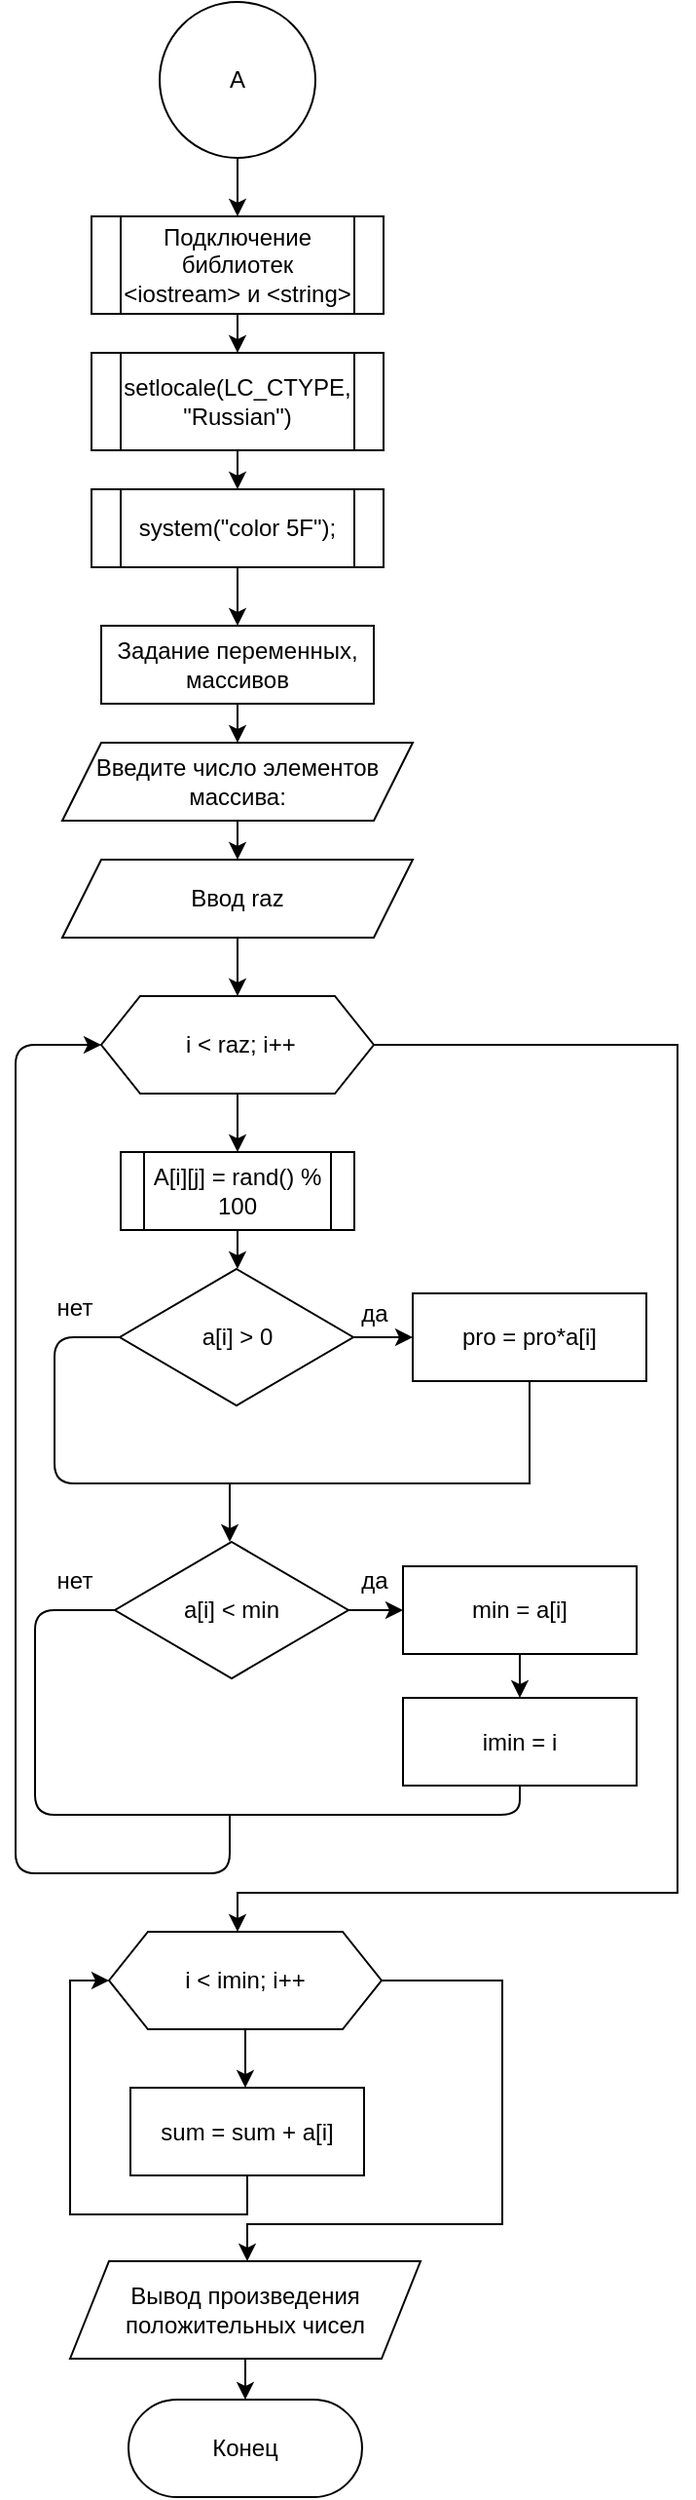 <mxfile version="13.9.9" type="device" pages="3"><diagram id="C5RBs43oDa-KdzZeNtuy" name="Page-1"><mxGraphModel dx="1487" dy="696" grid="1" gridSize="10" guides="1" tooltips="1" connect="1" arrows="1" fold="1" page="1" pageScale="1" pageWidth="827" pageHeight="1169" math="0" shadow="0"><root><mxCell id="WIyWlLk6GJQsqaUBKTNV-0"/><mxCell id="WIyWlLk6GJQsqaUBKTNV-1" parent="WIyWlLk6GJQsqaUBKTNV-0"/><mxCell id="5LZg13l-aLsqq_pB23vr-0" style="edgeStyle=orthogonalEdgeStyle;rounded=0;orthogonalLoop=1;jettySize=auto;html=1;exitX=0.5;exitY=1;exitDx=0;exitDy=0;entryX=0.5;entryY=0;entryDx=0;entryDy=0;" parent="WIyWlLk6GJQsqaUBKTNV-1" edge="1"><mxGeometry relative="1" as="geometry"><mxPoint x="344" y="120" as="targetPoint"/><mxPoint x="344" y="90" as="sourcePoint"/></mxGeometry></mxCell><mxCell id="5LZg13l-aLsqq_pB23vr-2" style="edgeStyle=orthogonalEdgeStyle;rounded=0;orthogonalLoop=1;jettySize=auto;html=1;exitX=0.5;exitY=1;exitDx=0;exitDy=0;entryX=0.5;entryY=0;entryDx=0;entryDy=0;" parent="WIyWlLk6GJQsqaUBKTNV-1" edge="1"><mxGeometry relative="1" as="geometry"><mxPoint x="344" y="370" as="sourcePoint"/><mxPoint x="344" y="390" as="targetPoint"/></mxGeometry></mxCell><mxCell id="5LZg13l-aLsqq_pB23vr-3" style="edgeStyle=orthogonalEdgeStyle;rounded=0;orthogonalLoop=1;jettySize=auto;html=1;exitX=0.5;exitY=1;exitDx=0;exitDy=0;entryX=0.5;entryY=0;entryDx=0;entryDy=0;" parent="WIyWlLk6GJQsqaUBKTNV-1" edge="1"><mxGeometry relative="1" as="geometry"><mxPoint x="344" y="520" as="targetPoint"/><mxPoint x="344" y="490" as="sourcePoint"/></mxGeometry></mxCell><mxCell id="5LZg13l-aLsqq_pB23vr-4" value="Конец" style="rounded=1;whiteSpace=wrap;html=1;arcSize=50;" parent="WIyWlLk6GJQsqaUBKTNV-1" vertex="1"><mxGeometry x="287.99" y="1240" width="120" height="50" as="geometry"/></mxCell><mxCell id="5LZg13l-aLsqq_pB23vr-5" style="edgeStyle=orthogonalEdgeStyle;rounded=0;orthogonalLoop=1;jettySize=auto;html=1;exitX=0.5;exitY=1;exitDx=0;exitDy=0;entryX=0.5;entryY=0;entryDx=0;entryDy=0;" parent="WIyWlLk6GJQsqaUBKTNV-1" edge="1"><mxGeometry relative="1" as="geometry"><mxPoint x="344" y="570" as="sourcePoint"/><mxPoint x="344" y="600" as="targetPoint"/></mxGeometry></mxCell><mxCell id="5LZg13l-aLsqq_pB23vr-6" style="edgeStyle=orthogonalEdgeStyle;rounded=0;orthogonalLoop=1;jettySize=auto;html=1;exitX=0.5;exitY=1;exitDx=0;exitDy=0;" parent="WIyWlLk6GJQsqaUBKTNV-1" source="5LZg13l-aLsqq_pB23vr-7" edge="1"><mxGeometry relative="1" as="geometry"><mxPoint x="344" y="450" as="targetPoint"/></mxGeometry></mxCell><mxCell id="5LZg13l-aLsqq_pB23vr-7" value="Введите число элементов массива:" style="shape=parallelogram;perimeter=parallelogramPerimeter;whiteSpace=wrap;html=1;fixedSize=1;" parent="WIyWlLk6GJQsqaUBKTNV-1" vertex="1"><mxGeometry x="254" y="390" width="180" height="40" as="geometry"/></mxCell><mxCell id="5LZg13l-aLsqq_pB23vr-8" style="edgeStyle=orthogonalEdgeStyle;rounded=0;orthogonalLoop=1;jettySize=auto;html=1;exitX=1;exitY=0.5;exitDx=0;exitDy=0;" parent="WIyWlLk6GJQsqaUBKTNV-1" source="5LZg13l-aLsqq_pB23vr-9" edge="1"><mxGeometry relative="1" as="geometry"><Array as="points"><mxPoint x="570" y="545"/><mxPoint x="570" y="980"/><mxPoint x="344" y="980"/></Array><mxPoint x="344" y="1000" as="targetPoint"/></mxGeometry></mxCell><mxCell id="5LZg13l-aLsqq_pB23vr-9" value="&amp;nbsp;i &amp;lt; raz; i++" style="shape=hexagon;perimeter=hexagonPerimeter2;whiteSpace=wrap;html=1;fixedSize=1;" parent="WIyWlLk6GJQsqaUBKTNV-1" vertex="1"><mxGeometry x="274" y="520" width="140" height="50" as="geometry"/></mxCell><mxCell id="5LZg13l-aLsqq_pB23vr-10" value="Задание переменных, массивов" style="rounded=0;whiteSpace=wrap;html=1;" parent="WIyWlLk6GJQsqaUBKTNV-1" vertex="1"><mxGeometry x="274" y="330" width="140" height="40" as="geometry"/></mxCell><mxCell id="5LZg13l-aLsqq_pB23vr-11" style="edgeStyle=orthogonalEdgeStyle;rounded=0;orthogonalLoop=1;jettySize=auto;html=1;exitX=0.5;exitY=1;exitDx=0;exitDy=0;entryX=0.5;entryY=0;entryDx=0;entryDy=0;" parent="WIyWlLk6GJQsqaUBKTNV-1" source="5LZg13l-aLsqq_pB23vr-12" target="5LZg13l-aLsqq_pB23vr-14" edge="1"><mxGeometry relative="1" as="geometry"/></mxCell><mxCell id="5LZg13l-aLsqq_pB23vr-12" value="Подключение библиотек &amp;lt;iostream&amp;gt; и &amp;lt;string&amp;gt;" style="shape=process;whiteSpace=wrap;html=1;backgroundOutline=1;" parent="WIyWlLk6GJQsqaUBKTNV-1" vertex="1"><mxGeometry x="269" y="120" width="150" height="50" as="geometry"/></mxCell><mxCell id="5LZg13l-aLsqq_pB23vr-13" style="edgeStyle=orthogonalEdgeStyle;rounded=0;orthogonalLoop=1;jettySize=auto;html=1;exitX=0.5;exitY=1;exitDx=0;exitDy=0;entryX=0.5;entryY=0;entryDx=0;entryDy=0;" parent="WIyWlLk6GJQsqaUBKTNV-1" source="5LZg13l-aLsqq_pB23vr-14" target="5LZg13l-aLsqq_pB23vr-16" edge="1"><mxGeometry relative="1" as="geometry"/></mxCell><mxCell id="5LZg13l-aLsqq_pB23vr-14" value="setlocale(LC_CTYPE, &quot;Russian&quot;)" style="shape=process;whiteSpace=wrap;html=1;backgroundOutline=1;" parent="WIyWlLk6GJQsqaUBKTNV-1" vertex="1"><mxGeometry x="269" y="190" width="150" height="50" as="geometry"/></mxCell><mxCell id="5LZg13l-aLsqq_pB23vr-15" style="edgeStyle=orthogonalEdgeStyle;rounded=0;orthogonalLoop=1;jettySize=auto;html=1;exitX=0.5;exitY=1;exitDx=0;exitDy=0;entryX=0.5;entryY=0;entryDx=0;entryDy=0;" parent="WIyWlLk6GJQsqaUBKTNV-1" source="5LZg13l-aLsqq_pB23vr-16" target="5LZg13l-aLsqq_pB23vr-10" edge="1"><mxGeometry relative="1" as="geometry"/></mxCell><mxCell id="5LZg13l-aLsqq_pB23vr-16" value="system(&quot;color 5F&quot;);" style="shape=process;whiteSpace=wrap;html=1;backgroundOutline=1;" parent="WIyWlLk6GJQsqaUBKTNV-1" vertex="1"><mxGeometry x="269" y="260" width="150" height="40" as="geometry"/></mxCell><mxCell id="5LZg13l-aLsqq_pB23vr-17" style="edgeStyle=orthogonalEdgeStyle;rounded=0;orthogonalLoop=1;jettySize=auto;html=1;exitX=0.5;exitY=1;exitDx=0;exitDy=0;entryX=0.5;entryY=0;entryDx=0;entryDy=0;" parent="WIyWlLk6GJQsqaUBKTNV-1" source="5LZg13l-aLsqq_pB23vr-18" target="5LZg13l-aLsqq_pB23vr-4" edge="1"><mxGeometry relative="1" as="geometry"/></mxCell><mxCell id="5LZg13l-aLsqq_pB23vr-18" value="Вывод произведения&lt;br&gt;положительных чисел" style="shape=parallelogram;perimeter=parallelogramPerimeter;whiteSpace=wrap;html=1;fixedSize=1;" parent="WIyWlLk6GJQsqaUBKTNV-1" vertex="1"><mxGeometry x="257.99" y="1169" width="180" height="50" as="geometry"/></mxCell><mxCell id="5LZg13l-aLsqq_pB23vr-20" value="Ввод raz" style="shape=parallelogram;perimeter=parallelogramPerimeter;whiteSpace=wrap;html=1;fixedSize=1;" parent="WIyWlLk6GJQsqaUBKTNV-1" vertex="1"><mxGeometry x="254" y="450" width="180" height="40" as="geometry"/></mxCell><mxCell id="5LZg13l-aLsqq_pB23vr-28" style="edgeStyle=orthogonalEdgeStyle;rounded=0;orthogonalLoop=1;jettySize=auto;html=1;exitX=0.5;exitY=1;exitDx=0;exitDy=0;entryX=0.5;entryY=0;entryDx=0;entryDy=0;" parent="WIyWlLk6GJQsqaUBKTNV-1" source="5LZg13l-aLsqq_pB23vr-29" edge="1"><mxGeometry relative="1" as="geometry"><mxPoint x="343.995" y="660" as="targetPoint"/></mxGeometry></mxCell><mxCell id="5LZg13l-aLsqq_pB23vr-29" value="A[i][j] = rand() % 100" style="shape=process;whiteSpace=wrap;html=1;backgroundOutline=1;" parent="WIyWlLk6GJQsqaUBKTNV-1" vertex="1"><mxGeometry x="284" y="600" width="120" height="40" as="geometry"/></mxCell><mxCell id="5LZg13l-aLsqq_pB23vr-37" style="edgeStyle=orthogonalEdgeStyle;rounded=0;orthogonalLoop=1;jettySize=auto;html=1;exitX=0.5;exitY=1;exitDx=0;exitDy=0;entryX=0.5;entryY=0;entryDx=0;entryDy=0;" parent="WIyWlLk6GJQsqaUBKTNV-1" edge="1"><mxGeometry relative="1" as="geometry"><mxPoint x="347.99" y="1050.0" as="sourcePoint"/><mxPoint x="347.99" y="1080.0" as="targetPoint"/></mxGeometry></mxCell><mxCell id="5LZg13l-aLsqq_pB23vr-38" style="edgeStyle=orthogonalEdgeStyle;rounded=0;orthogonalLoop=1;jettySize=auto;html=1;exitX=1;exitY=0.5;exitDx=0;exitDy=0;" parent="WIyWlLk6GJQsqaUBKTNV-1" source="5LZg13l-aLsqq_pB23vr-39" target="5LZg13l-aLsqq_pB23vr-18" edge="1"><mxGeometry relative="1" as="geometry"><Array as="points"><mxPoint x="480" y="1025"/><mxPoint x="480" y="1150"/><mxPoint x="349" y="1150"/></Array></mxGeometry></mxCell><mxCell id="5LZg13l-aLsqq_pB23vr-39" value="i &amp;lt; imin; i++" style="shape=hexagon;perimeter=hexagonPerimeter2;whiteSpace=wrap;html=1;fixedSize=1;" parent="WIyWlLk6GJQsqaUBKTNV-1" vertex="1"><mxGeometry x="277.99" y="1000" width="140" height="50" as="geometry"/></mxCell><mxCell id="5LZg13l-aLsqq_pB23vr-53" style="edgeStyle=orthogonalEdgeStyle;rounded=0;orthogonalLoop=1;jettySize=auto;html=1;exitX=1;exitY=0.5;exitDx=0;exitDy=0;entryX=0;entryY=0.5;entryDx=0;entryDy=0;" parent="WIyWlLk6GJQsqaUBKTNV-1" source="5LZg13l-aLsqq_pB23vr-51" target="5LZg13l-aLsqq_pB23vr-52" edge="1"><mxGeometry relative="1" as="geometry"/></mxCell><mxCell id="5LZg13l-aLsqq_pB23vr-51" value="a[i] &amp;gt; 0" style="rhombus;whiteSpace=wrap;html=1;" parent="WIyWlLk6GJQsqaUBKTNV-1" vertex="1"><mxGeometry x="283.5" y="660" width="120" height="70" as="geometry"/></mxCell><mxCell id="5LZg13l-aLsqq_pB23vr-57" style="edgeStyle=orthogonalEdgeStyle;rounded=0;orthogonalLoop=1;jettySize=auto;html=1;exitX=0.5;exitY=1;exitDx=0;exitDy=0;" parent="WIyWlLk6GJQsqaUBKTNV-1" source="5LZg13l-aLsqq_pB23vr-52" edge="1"><mxGeometry relative="1" as="geometry"><mxPoint x="340" y="800" as="targetPoint"/><Array as="points"><mxPoint x="494" y="770"/><mxPoint x="340" y="770"/></Array></mxGeometry></mxCell><mxCell id="5LZg13l-aLsqq_pB23vr-52" value="pro = pro*a[i]" style="rounded=0;whiteSpace=wrap;html=1;" parent="WIyWlLk6GJQsqaUBKTNV-1" vertex="1"><mxGeometry x="434" y="672.5" width="120" height="45" as="geometry"/></mxCell><mxCell id="5LZg13l-aLsqq_pB23vr-54" value="да" style="text;html=1;align=center;verticalAlign=middle;resizable=0;points=[];autosize=1;" parent="WIyWlLk6GJQsqaUBKTNV-1" vertex="1"><mxGeometry x="399" y="672.5" width="30" height="20" as="geometry"/></mxCell><mxCell id="5LZg13l-aLsqq_pB23vr-58" value="" style="endArrow=none;html=1;exitX=0;exitY=0.5;exitDx=0;exitDy=0;" parent="WIyWlLk6GJQsqaUBKTNV-1" source="5LZg13l-aLsqq_pB23vr-51" edge="1"><mxGeometry width="50" height="50" relative="1" as="geometry"><mxPoint x="350" y="750" as="sourcePoint"/><mxPoint x="344" y="770" as="targetPoint"/><Array as="points"><mxPoint x="250" y="695"/><mxPoint x="250" y="770"/></Array></mxGeometry></mxCell><mxCell id="5LZg13l-aLsqq_pB23vr-59" value="нет" style="text;html=1;align=center;verticalAlign=middle;resizable=0;points=[];autosize=1;" parent="WIyWlLk6GJQsqaUBKTNV-1" vertex="1"><mxGeometry x="245" y="670" width="30" height="20" as="geometry"/></mxCell><mxCell id="5LZg13l-aLsqq_pB23vr-63" style="edgeStyle=orthogonalEdgeStyle;rounded=0;orthogonalLoop=1;jettySize=auto;html=1;exitX=1;exitY=0.5;exitDx=0;exitDy=0;entryX=0;entryY=0.5;entryDx=0;entryDy=0;" parent="WIyWlLk6GJQsqaUBKTNV-1" source="5LZg13l-aLsqq_pB23vr-60" target="5LZg13l-aLsqq_pB23vr-61" edge="1"><mxGeometry relative="1" as="geometry"/></mxCell><mxCell id="5LZg13l-aLsqq_pB23vr-60" value="a[i] &amp;lt; min" style="rhombus;whiteSpace=wrap;html=1;" parent="WIyWlLk6GJQsqaUBKTNV-1" vertex="1"><mxGeometry x="280.99" y="800" width="120" height="70" as="geometry"/></mxCell><mxCell id="5LZg13l-aLsqq_pB23vr-64" style="edgeStyle=orthogonalEdgeStyle;rounded=0;orthogonalLoop=1;jettySize=auto;html=1;exitX=0.5;exitY=1;exitDx=0;exitDy=0;" parent="WIyWlLk6GJQsqaUBKTNV-1" source="5LZg13l-aLsqq_pB23vr-61" target="5LZg13l-aLsqq_pB23vr-62" edge="1"><mxGeometry relative="1" as="geometry"/></mxCell><mxCell id="5LZg13l-aLsqq_pB23vr-61" value="min = a[i]" style="rounded=0;whiteSpace=wrap;html=1;" parent="WIyWlLk6GJQsqaUBKTNV-1" vertex="1"><mxGeometry x="429" y="812.5" width="120" height="45" as="geometry"/></mxCell><mxCell id="5LZg13l-aLsqq_pB23vr-62" value="imin = i" style="rounded=0;whiteSpace=wrap;html=1;" parent="WIyWlLk6GJQsqaUBKTNV-1" vertex="1"><mxGeometry x="429" y="880" width="120" height="45" as="geometry"/></mxCell><mxCell id="5LZg13l-aLsqq_pB23vr-67" value="" style="endArrow=none;html=1;exitX=0;exitY=0.5;exitDx=0;exitDy=0;" parent="WIyWlLk6GJQsqaUBKTNV-1" source="5LZg13l-aLsqq_pB23vr-60" edge="1"><mxGeometry width="50" height="50" relative="1" as="geometry"><mxPoint x="350" y="850" as="sourcePoint"/><mxPoint x="341" y="940" as="targetPoint"/><Array as="points"><mxPoint x="240" y="835"/><mxPoint x="240" y="940"/></Array></mxGeometry></mxCell><mxCell id="5LZg13l-aLsqq_pB23vr-68" value="нет" style="text;html=1;align=center;verticalAlign=middle;resizable=0;points=[];autosize=1;" parent="WIyWlLk6GJQsqaUBKTNV-1" vertex="1"><mxGeometry x="245" y="810" width="30" height="20" as="geometry"/></mxCell><mxCell id="5LZg13l-aLsqq_pB23vr-69" value="да" style="text;html=1;align=center;verticalAlign=middle;resizable=0;points=[];autosize=1;" parent="WIyWlLk6GJQsqaUBKTNV-1" vertex="1"><mxGeometry x="399" y="810" width="30" height="20" as="geometry"/></mxCell><mxCell id="5LZg13l-aLsqq_pB23vr-70" value="" style="endArrow=none;html=1;exitX=0.5;exitY=1;exitDx=0;exitDy=0;" parent="WIyWlLk6GJQsqaUBKTNV-1" source="5LZg13l-aLsqq_pB23vr-62" edge="1"><mxGeometry width="50" height="50" relative="1" as="geometry"><mxPoint x="350" y="850" as="sourcePoint"/><mxPoint x="340" y="940" as="targetPoint"/><Array as="points"><mxPoint x="489" y="940"/></Array></mxGeometry></mxCell><mxCell id="5LZg13l-aLsqq_pB23vr-71" value="" style="endArrow=classic;html=1;entryX=0;entryY=0.5;entryDx=0;entryDy=0;" parent="WIyWlLk6GJQsqaUBKTNV-1" target="5LZg13l-aLsqq_pB23vr-9" edge="1"><mxGeometry width="50" height="50" relative="1" as="geometry"><mxPoint x="340" y="940" as="sourcePoint"/><mxPoint x="400" y="800" as="targetPoint"/><Array as="points"><mxPoint x="340" y="970"/><mxPoint x="230" y="970"/><mxPoint x="230" y="545"/></Array></mxGeometry></mxCell><mxCell id="5LZg13l-aLsqq_pB23vr-73" style="edgeStyle=orthogonalEdgeStyle;rounded=0;orthogonalLoop=1;jettySize=auto;html=1;exitX=0.5;exitY=1;exitDx=0;exitDy=0;entryX=0;entryY=0.5;entryDx=0;entryDy=0;" parent="WIyWlLk6GJQsqaUBKTNV-1" source="5LZg13l-aLsqq_pB23vr-72" target="5LZg13l-aLsqq_pB23vr-39" edge="1"><mxGeometry relative="1" as="geometry"/></mxCell><mxCell id="5LZg13l-aLsqq_pB23vr-72" value="sum = sum + a[i]" style="rounded=0;whiteSpace=wrap;html=1;" parent="WIyWlLk6GJQsqaUBKTNV-1" vertex="1"><mxGeometry x="288.99" y="1080" width="120" height="45" as="geometry"/></mxCell><mxCell id="wnvxCP8DySop09C7kW8T-0" value="A" style="ellipse;whiteSpace=wrap;html=1;aspect=fixed;" vertex="1" parent="WIyWlLk6GJQsqaUBKTNV-1"><mxGeometry x="304" y="10" width="80" height="80" as="geometry"/></mxCell></root></mxGraphModel></diagram><diagram id="IureJzpT7v-ulrhexrKH" name="Страница 2"><mxGraphModel dx="1806" dy="846" grid="1" gridSize="10" guides="1" tooltips="1" connect="1" arrows="1" fold="1" page="1" pageScale="1" pageWidth="827" pageHeight="1169" math="0" shadow="0"><root><mxCell id="J0RGaKO_P7Fbkyg0Vb6--0"/><mxCell id="J0RGaKO_P7Fbkyg0Vb6--1" parent="J0RGaKO_P7Fbkyg0Vb6--0"/><mxCell id="J0RGaKO_P7Fbkyg0Vb6--2" style="edgeStyle=orthogonalEdgeStyle;rounded=0;orthogonalLoop=1;jettySize=auto;html=1;exitX=0.5;exitY=1;exitDx=0;exitDy=0;entryX=0.5;entryY=0;entryDx=0;entryDy=0;" parent="J0RGaKO_P7Fbkyg0Vb6--1" source="J0RGaKO_P7Fbkyg0Vb6--3" edge="1"><mxGeometry relative="1" as="geometry"><mxPoint x="344" y="120" as="targetPoint"/></mxGeometry></mxCell><mxCell id="J0RGaKO_P7Fbkyg0Vb6--3" value="Начало" style="rounded=1;whiteSpace=wrap;html=1;fontSize=12;glass=0;strokeWidth=1;shadow=0;arcSize=50;" parent="J0RGaKO_P7Fbkyg0Vb6--1" vertex="1"><mxGeometry x="284" y="50" width="120" height="40" as="geometry"/></mxCell><mxCell id="J0RGaKO_P7Fbkyg0Vb6--4" style="edgeStyle=orthogonalEdgeStyle;rounded=0;orthogonalLoop=1;jettySize=auto;html=1;exitX=0.5;exitY=1;exitDx=0;exitDy=0;entryX=0.5;entryY=0;entryDx=0;entryDy=0;" parent="J0RGaKO_P7Fbkyg0Vb6--1" edge="1"><mxGeometry relative="1" as="geometry"><mxPoint x="344" y="370" as="sourcePoint"/><mxPoint x="344" y="390" as="targetPoint"/></mxGeometry></mxCell><mxCell id="J0RGaKO_P7Fbkyg0Vb6--5" style="edgeStyle=orthogonalEdgeStyle;rounded=0;orthogonalLoop=1;jettySize=auto;html=1;exitX=0.5;exitY=1;exitDx=0;exitDy=0;entryX=0.5;entryY=0;entryDx=0;entryDy=0;" parent="J0RGaKO_P7Fbkyg0Vb6--1" edge="1"><mxGeometry relative="1" as="geometry"><mxPoint x="344" y="680" as="targetPoint"/><mxPoint x="344" y="650" as="sourcePoint"/></mxGeometry></mxCell><mxCell id="J0RGaKO_P7Fbkyg0Vb6--6" value="Конец" style="rounded=1;whiteSpace=wrap;html=1;arcSize=50;" parent="J0RGaKO_P7Fbkyg0Vb6--1" vertex="1"><mxGeometry x="299" y="1681" width="120" height="50" as="geometry"/></mxCell><mxCell id="J0RGaKO_P7Fbkyg0Vb6--7" style="edgeStyle=orthogonalEdgeStyle;rounded=0;orthogonalLoop=1;jettySize=auto;html=1;exitX=0.5;exitY=1;exitDx=0;exitDy=0;entryX=0.5;entryY=0;entryDx=0;entryDy=0;" parent="J0RGaKO_P7Fbkyg0Vb6--1" edge="1"><mxGeometry relative="1" as="geometry"><mxPoint x="350" y="1010" as="sourcePoint"/><mxPoint x="350" y="1040" as="targetPoint"/></mxGeometry></mxCell><mxCell id="J0RGaKO_P7Fbkyg0Vb6--8" style="edgeStyle=orthogonalEdgeStyle;rounded=0;orthogonalLoop=1;jettySize=auto;html=1;exitX=0.5;exitY=1;exitDx=0;exitDy=0;" parent="J0RGaKO_P7Fbkyg0Vb6--1" source="J0RGaKO_P7Fbkyg0Vb6--9" edge="1"><mxGeometry relative="1" as="geometry"><mxPoint x="344" y="450" as="targetPoint"/></mxGeometry></mxCell><mxCell id="J0RGaKO_P7Fbkyg0Vb6--9" value="Введите число элементов массива:" style="shape=parallelogram;perimeter=parallelogramPerimeter;whiteSpace=wrap;html=1;fixedSize=1;" parent="J0RGaKO_P7Fbkyg0Vb6--1" vertex="1"><mxGeometry x="254" y="390" width="180" height="40" as="geometry"/></mxCell><mxCell id="J0RGaKO_P7Fbkyg0Vb6--74" style="edgeStyle=orthogonalEdgeStyle;rounded=0;orthogonalLoop=1;jettySize=auto;html=1;exitX=1;exitY=0.5;exitDx=0;exitDy=0;entryX=0.5;entryY=0;entryDx=0;entryDy=0;" parent="J0RGaKO_P7Fbkyg0Vb6--1" source="J0RGaKO_P7Fbkyg0Vb6--11" edge="1"><mxGeometry relative="1" as="geometry"><mxPoint x="357" y="1200" as="targetPoint"/><Array as="points"><mxPoint x="440" y="985"/><mxPoint x="440" y="1180"/><mxPoint x="357" y="1180"/></Array></mxGeometry></mxCell><mxCell id="J0RGaKO_P7Fbkyg0Vb6--11" value="j &amp;lt; S; j++" style="shape=hexagon;perimeter=hexagonPerimeter2;whiteSpace=wrap;html=1;fixedSize=1;" parent="J0RGaKO_P7Fbkyg0Vb6--1" vertex="1"><mxGeometry x="280" y="960" width="140" height="50" as="geometry"/></mxCell><mxCell id="J0RGaKO_P7Fbkyg0Vb6--12" value="Задание переменных, массивов" style="rounded=0;whiteSpace=wrap;html=1;" parent="J0RGaKO_P7Fbkyg0Vb6--1" vertex="1"><mxGeometry x="274" y="330" width="140" height="40" as="geometry"/></mxCell><mxCell id="J0RGaKO_P7Fbkyg0Vb6--13" style="edgeStyle=orthogonalEdgeStyle;rounded=0;orthogonalLoop=1;jettySize=auto;html=1;exitX=0.5;exitY=1;exitDx=0;exitDy=0;entryX=0.5;entryY=0;entryDx=0;entryDy=0;" parent="J0RGaKO_P7Fbkyg0Vb6--1" source="J0RGaKO_P7Fbkyg0Vb6--14" target="J0RGaKO_P7Fbkyg0Vb6--16" edge="1"><mxGeometry relative="1" as="geometry"/></mxCell><mxCell id="J0RGaKO_P7Fbkyg0Vb6--14" value="Подключение библиотек &amp;lt;iostream&amp;gt; и &amp;lt;string&amp;gt;" style="shape=process;whiteSpace=wrap;html=1;backgroundOutline=1;" parent="J0RGaKO_P7Fbkyg0Vb6--1" vertex="1"><mxGeometry x="269" y="120" width="150" height="50" as="geometry"/></mxCell><mxCell id="J0RGaKO_P7Fbkyg0Vb6--15" style="edgeStyle=orthogonalEdgeStyle;rounded=0;orthogonalLoop=1;jettySize=auto;html=1;exitX=0.5;exitY=1;exitDx=0;exitDy=0;entryX=0.5;entryY=0;entryDx=0;entryDy=0;" parent="J0RGaKO_P7Fbkyg0Vb6--1" source="J0RGaKO_P7Fbkyg0Vb6--16" target="J0RGaKO_P7Fbkyg0Vb6--18" edge="1"><mxGeometry relative="1" as="geometry"/></mxCell><mxCell id="J0RGaKO_P7Fbkyg0Vb6--16" value="setlocale(LC_CTYPE, &quot;Russian&quot;)" style="shape=process;whiteSpace=wrap;html=1;backgroundOutline=1;" parent="J0RGaKO_P7Fbkyg0Vb6--1" vertex="1"><mxGeometry x="269" y="190" width="150" height="50" as="geometry"/></mxCell><mxCell id="J0RGaKO_P7Fbkyg0Vb6--17" style="edgeStyle=orthogonalEdgeStyle;rounded=0;orthogonalLoop=1;jettySize=auto;html=1;exitX=0.5;exitY=1;exitDx=0;exitDy=0;entryX=0.5;entryY=0;entryDx=0;entryDy=0;" parent="J0RGaKO_P7Fbkyg0Vb6--1" source="J0RGaKO_P7Fbkyg0Vb6--18" target="J0RGaKO_P7Fbkyg0Vb6--12" edge="1"><mxGeometry relative="1" as="geometry"/></mxCell><mxCell id="J0RGaKO_P7Fbkyg0Vb6--18" value="system(&quot;color 5F&quot;);" style="shape=process;whiteSpace=wrap;html=1;backgroundOutline=1;" parent="J0RGaKO_P7Fbkyg0Vb6--1" vertex="1"><mxGeometry x="269" y="260" width="150" height="40" as="geometry"/></mxCell><mxCell id="J0RGaKO_P7Fbkyg0Vb6--19" style="edgeStyle=orthogonalEdgeStyle;rounded=0;orthogonalLoop=1;jettySize=auto;html=1;exitX=0.5;exitY=1;exitDx=0;exitDy=0;entryX=0.5;entryY=0;entryDx=0;entryDy=0;" parent="J0RGaKO_P7Fbkyg0Vb6--1" source="J0RGaKO_P7Fbkyg0Vb6--20" target="J0RGaKO_P7Fbkyg0Vb6--6" edge="1"><mxGeometry relative="1" as="geometry"/></mxCell><mxCell id="J0RGaKO_P7Fbkyg0Vb6--20" value="Вывод произведения&lt;br&gt;положительных чисел" style="shape=parallelogram;perimeter=parallelogramPerimeter;whiteSpace=wrap;html=1;fixedSize=1;" parent="J0RGaKO_P7Fbkyg0Vb6--1" vertex="1"><mxGeometry x="269" y="1610" width="180" height="50" as="geometry"/></mxCell><mxCell id="J0RGaKO_P7Fbkyg0Vb6--21" value="Ввод raz" style="shape=parallelogram;perimeter=parallelogramPerimeter;whiteSpace=wrap;html=1;fixedSize=1;" parent="J0RGaKO_P7Fbkyg0Vb6--1" vertex="1"><mxGeometry x="254" y="450" width="180" height="40" as="geometry"/></mxCell><mxCell id="J0RGaKO_P7Fbkyg0Vb6--22" style="edgeStyle=orthogonalEdgeStyle;rounded=0;orthogonalLoop=1;jettySize=auto;html=1;exitX=0.5;exitY=1;exitDx=0;exitDy=0;entryX=0.5;entryY=0;entryDx=0;entryDy=0;" parent="J0RGaKO_P7Fbkyg0Vb6--1" source="J0RGaKO_P7Fbkyg0Vb6--23" edge="1"><mxGeometry relative="1" as="geometry"><mxPoint x="349.995" y="1100" as="targetPoint"/></mxGeometry></mxCell><mxCell id="J0RGaKO_P7Fbkyg0Vb6--23" value="A[i][j] = rand() % 100" style="shape=process;whiteSpace=wrap;html=1;backgroundOutline=1;" parent="J0RGaKO_P7Fbkyg0Vb6--1" vertex="1"><mxGeometry x="290" y="1040" width="120" height="40" as="geometry"/></mxCell><mxCell id="J0RGaKO_P7Fbkyg0Vb6--73" style="edgeStyle=orthogonalEdgeStyle;rounded=0;orthogonalLoop=1;jettySize=auto;html=1;exitX=0.5;exitY=1;exitDx=0;exitDy=0;entryX=0;entryY=0.5;entryDx=0;entryDy=0;" parent="J0RGaKO_P7Fbkyg0Vb6--1" source="J0RGaKO_P7Fbkyg0Vb6--30" target="J0RGaKO_P7Fbkyg0Vb6--11" edge="1"><mxGeometry relative="1" as="geometry"/></mxCell><mxCell id="J0RGaKO_P7Fbkyg0Vb6--30" value="cout &amp;lt;&amp;lt; A[i][j] &amp;lt;&amp;lt; &quot; &quot;" style="rounded=0;whiteSpace=wrap;html=1;" parent="J0RGaKO_P7Fbkyg0Vb6--1" vertex="1"><mxGeometry x="291.24" y="1100" width="120" height="45" as="geometry"/></mxCell><mxCell id="J0RGaKO_P7Fbkyg0Vb6--46" style="edgeStyle=orthogonalEdgeStyle;rounded=0;orthogonalLoop=1;jettySize=auto;html=1;exitX=0.5;exitY=1;exitDx=0;exitDy=0;entryX=0.5;entryY=0;entryDx=0;entryDy=0;" parent="J0RGaKO_P7Fbkyg0Vb6--1" edge="1"><mxGeometry relative="1" as="geometry"><mxPoint x="347.99" y="490" as="sourcePoint"/><mxPoint x="347.99" y="510" as="targetPoint"/></mxGeometry></mxCell><mxCell id="J0RGaKO_P7Fbkyg0Vb6--48" style="edgeStyle=orthogonalEdgeStyle;rounded=0;orthogonalLoop=1;jettySize=auto;html=1;exitX=0.5;exitY=1;exitDx=0;exitDy=0;" parent="J0RGaKO_P7Fbkyg0Vb6--1" source="J0RGaKO_P7Fbkyg0Vb6--49" edge="1"><mxGeometry relative="1" as="geometry"><mxPoint x="347.99" y="570" as="targetPoint"/></mxGeometry></mxCell><mxCell id="J0RGaKO_P7Fbkyg0Vb6--49" value="Введите количество строк:" style="shape=parallelogram;perimeter=parallelogramPerimeter;whiteSpace=wrap;html=1;fixedSize=1;" parent="J0RGaKO_P7Fbkyg0Vb6--1" vertex="1"><mxGeometry x="257.99" y="510" width="180" height="40" as="geometry"/></mxCell><mxCell id="J0RGaKO_P7Fbkyg0Vb6--50" style="edgeStyle=orthogonalEdgeStyle;rounded=0;orthogonalLoop=1;jettySize=auto;html=1;exitX=0.5;exitY=1;exitDx=0;exitDy=0;entryX=0.5;entryY=0;entryDx=0;entryDy=0;" parent="J0RGaKO_P7Fbkyg0Vb6--1" source="J0RGaKO_P7Fbkyg0Vb6--51" target="J0RGaKO_P7Fbkyg0Vb6--53" edge="1"><mxGeometry relative="1" as="geometry"/></mxCell><mxCell id="J0RGaKO_P7Fbkyg0Vb6--51" value="Ввод N" style="shape=parallelogram;perimeter=parallelogramPerimeter;whiteSpace=wrap;html=1;fixedSize=1;" parent="J0RGaKO_P7Fbkyg0Vb6--1" vertex="1"><mxGeometry x="257.99" y="570" width="180" height="40" as="geometry"/></mxCell><mxCell id="J0RGaKO_P7Fbkyg0Vb6--52" style="edgeStyle=orthogonalEdgeStyle;rounded=0;orthogonalLoop=1;jettySize=auto;html=1;exitX=0;exitY=0.5;exitDx=0;exitDy=0;" parent="J0RGaKO_P7Fbkyg0Vb6--1" source="J0RGaKO_P7Fbkyg0Vb6--53" edge="1"><mxGeometry relative="1" as="geometry"><mxPoint x="348.99" y="500" as="targetPoint"/><Array as="points"><mxPoint x="233.99" y="665"/><mxPoint x="233.99" y="500"/></Array></mxGeometry></mxCell><mxCell id="J0RGaKO_P7Fbkyg0Vb6--69" style="edgeStyle=orthogonalEdgeStyle;rounded=0;orthogonalLoop=1;jettySize=auto;html=1;exitX=0.5;exitY=1;exitDx=0;exitDy=0;entryX=0.5;entryY=0;entryDx=0;entryDy=0;" parent="J0RGaKO_P7Fbkyg0Vb6--1" source="J0RGaKO_P7Fbkyg0Vb6--53" target="J0RGaKO_P7Fbkyg0Vb6--60" edge="1"><mxGeometry relative="1" as="geometry"/></mxCell><mxCell id="J0RGaKO_P7Fbkyg0Vb6--53" value="N &amp;lt; M" style="rhombus;whiteSpace=wrap;html=1;" parent="J0RGaKO_P7Fbkyg0Vb6--1" vertex="1"><mxGeometry x="286.74" y="640" width="124.5" height="50" as="geometry"/></mxCell><mxCell id="J0RGaKO_P7Fbkyg0Vb6--55" value="нет" style="text;html=1;align=center;verticalAlign=middle;resizable=0;points=[];autosize=1;" parent="J0RGaKO_P7Fbkyg0Vb6--1" vertex="1"><mxGeometry x="247.99" y="640" width="30" height="20" as="geometry"/></mxCell><mxCell id="J0RGaKO_P7Fbkyg0Vb6--57" style="edgeStyle=orthogonalEdgeStyle;rounded=0;orthogonalLoop=1;jettySize=auto;html=1;exitX=0.5;exitY=1;exitDx=0;exitDy=0;entryX=0.5;entryY=0;entryDx=0;entryDy=0;" parent="J0RGaKO_P7Fbkyg0Vb6--1" edge="1"><mxGeometry relative="1" as="geometry"><mxPoint x="345" y="920" as="targetPoint"/><mxPoint x="345" y="890" as="sourcePoint"/></mxGeometry></mxCell><mxCell id="J0RGaKO_P7Fbkyg0Vb6--59" style="edgeStyle=orthogonalEdgeStyle;rounded=0;orthogonalLoop=1;jettySize=auto;html=1;exitX=0.5;exitY=1;exitDx=0;exitDy=0;entryX=0.5;entryY=0;entryDx=0;entryDy=0;" parent="J0RGaKO_P7Fbkyg0Vb6--1" source="J0RGaKO_P7Fbkyg0Vb6--60" target="J0RGaKO_P7Fbkyg0Vb6--62" edge="1"><mxGeometry relative="1" as="geometry"><mxPoint x="348.99" y="810" as="targetPoint"/></mxGeometry></mxCell><mxCell id="J0RGaKO_P7Fbkyg0Vb6--60" value="Введите количество &lt;br&gt;столбцов:" style="shape=parallelogram;perimeter=parallelogramPerimeter;whiteSpace=wrap;html=1;fixedSize=1;" parent="J0RGaKO_P7Fbkyg0Vb6--1" vertex="1"><mxGeometry x="258.99" y="750" width="180" height="40" as="geometry"/></mxCell><mxCell id="J0RGaKO_P7Fbkyg0Vb6--61" style="edgeStyle=orthogonalEdgeStyle;rounded=0;orthogonalLoop=1;jettySize=auto;html=1;exitX=0.5;exitY=1;exitDx=0;exitDy=0;entryX=0.5;entryY=0;entryDx=0;entryDy=0;" parent="J0RGaKO_P7Fbkyg0Vb6--1" source="J0RGaKO_P7Fbkyg0Vb6--62" target="J0RGaKO_P7Fbkyg0Vb6--65" edge="1"><mxGeometry relative="1" as="geometry"/></mxCell><mxCell id="J0RGaKO_P7Fbkyg0Vb6--62" value="Ввод S" style="shape=parallelogram;perimeter=parallelogramPerimeter;whiteSpace=wrap;html=1;fixedSize=1;" parent="J0RGaKO_P7Fbkyg0Vb6--1" vertex="1"><mxGeometry x="258.99" y="820" width="180" height="40" as="geometry"/></mxCell><mxCell id="J0RGaKO_P7Fbkyg0Vb6--63" style="edgeStyle=orthogonalEdgeStyle;rounded=0;orthogonalLoop=1;jettySize=auto;html=1;exitX=0;exitY=0.5;exitDx=0;exitDy=0;" parent="J0RGaKO_P7Fbkyg0Vb6--1" source="J0RGaKO_P7Fbkyg0Vb6--65" edge="1"><mxGeometry relative="1" as="geometry"><mxPoint x="349.99" y="740" as="targetPoint"/><Array as="points"><mxPoint x="234.99" y="905"/><mxPoint x="234.99" y="740"/></Array></mxGeometry></mxCell><mxCell id="J0RGaKO_P7Fbkyg0Vb6--71" style="edgeStyle=orthogonalEdgeStyle;rounded=0;orthogonalLoop=1;jettySize=auto;html=1;exitX=0.5;exitY=1;exitDx=0;exitDy=0;entryX=0.5;entryY=0;entryDx=0;entryDy=0;" parent="J0RGaKO_P7Fbkyg0Vb6--1" source="J0RGaKO_P7Fbkyg0Vb6--65" target="J0RGaKO_P7Fbkyg0Vb6--11" edge="1"><mxGeometry relative="1" as="geometry"/></mxCell><mxCell id="J0RGaKO_P7Fbkyg0Vb6--65" value="N &amp;lt; M" style="rhombus;whiteSpace=wrap;html=1;" parent="J0RGaKO_P7Fbkyg0Vb6--1" vertex="1"><mxGeometry x="287.74" y="880" width="124.5" height="50" as="geometry"/></mxCell><mxCell id="J0RGaKO_P7Fbkyg0Vb6--67" value="нет" style="text;html=1;align=center;verticalAlign=middle;resizable=0;points=[];autosize=1;" parent="J0RGaKO_P7Fbkyg0Vb6--1" vertex="1"><mxGeometry x="248.99" y="880" width="30" height="20" as="geometry"/></mxCell><mxCell id="J0RGaKO_P7Fbkyg0Vb6--68" value="да" style="text;html=1;align=center;verticalAlign=middle;resizable=0;points=[];autosize=1;" parent="J0RGaKO_P7Fbkyg0Vb6--1" vertex="1"><mxGeometry x="355" y="690" width="30" height="20" as="geometry"/></mxCell><mxCell id="J0RGaKO_P7Fbkyg0Vb6--72" value="да" style="text;html=1;align=center;verticalAlign=middle;resizable=0;points=[];autosize=1;" parent="J0RGaKO_P7Fbkyg0Vb6--1" vertex="1"><mxGeometry x="355" y="930" width="30" height="20" as="geometry"/></mxCell><mxCell id="TbZ7BwtsU0AA58_PXR2t-0" style="edgeStyle=orthogonalEdgeStyle;rounded=0;orthogonalLoop=1;jettySize=auto;html=1;exitX=0.5;exitY=1;exitDx=0;exitDy=0;entryX=0.5;entryY=0;entryDx=0;entryDy=0;" parent="J0RGaKO_P7Fbkyg0Vb6--1" edge="1"><mxGeometry relative="1" as="geometry"><mxPoint x="358" y="1250" as="sourcePoint"/><mxPoint x="358" y="1280" as="targetPoint"/></mxGeometry></mxCell><mxCell id="TbZ7BwtsU0AA58_PXR2t-14" style="edgeStyle=orthogonalEdgeStyle;rounded=0;orthogonalLoop=1;jettySize=auto;html=1;exitX=1;exitY=0.5;exitDx=0;exitDy=0;" parent="J0RGaKO_P7Fbkyg0Vb6--1" source="TbZ7BwtsU0AA58_PXR2t-2" target="J0RGaKO_P7Fbkyg0Vb6--20" edge="1"><mxGeometry relative="1" as="geometry"><Array as="points"><mxPoint x="470" y="1225"/><mxPoint x="470" y="1570"/><mxPoint x="359" y="1570"/></Array></mxGeometry></mxCell><mxCell id="TbZ7BwtsU0AA58_PXR2t-2" value="i &amp;lt; N; i++" style="shape=hexagon;perimeter=hexagonPerimeter2;whiteSpace=wrap;html=1;fixedSize=1;" parent="J0RGaKO_P7Fbkyg0Vb6--1" vertex="1"><mxGeometry x="288" y="1200" width="140" height="50" as="geometry"/></mxCell><mxCell id="TbZ7BwtsU0AA58_PXR2t-4" style="edgeStyle=orthogonalEdgeStyle;rounded=0;orthogonalLoop=1;jettySize=auto;html=1;exitX=1;exitY=0.5;exitDx=0;exitDy=0;" parent="J0RGaKO_P7Fbkyg0Vb6--1" source="TbZ7BwtsU0AA58_PXR2t-5" edge="1"><mxGeometry relative="1" as="geometry"><mxPoint x="284" y="1220.0" as="targetPoint"/><Array as="points"><mxPoint x="449" y="1305"/><mxPoint x="449" y="1540"/><mxPoint x="234" y="1540"/><mxPoint x="234" y="1220"/></Array></mxGeometry></mxCell><mxCell id="TbZ7BwtsU0AA58_PXR2t-5" value="j &amp;lt; S; j++" style="shape=hexagon;perimeter=hexagonPerimeter2;whiteSpace=wrap;html=1;fixedSize=1;" parent="J0RGaKO_P7Fbkyg0Vb6--1" vertex="1"><mxGeometry x="289" y="1280" width="140" height="50" as="geometry"/></mxCell><mxCell id="TbZ7BwtsU0AA58_PXR2t-6" style="edgeStyle=orthogonalEdgeStyle;rounded=0;orthogonalLoop=1;jettySize=auto;html=1;exitX=0.5;exitY=1;exitDx=0;exitDy=0;entryX=0.5;entryY=0;entryDx=0;entryDy=0;" parent="J0RGaKO_P7Fbkyg0Vb6--1" edge="1"><mxGeometry relative="1" as="geometry"><mxPoint x="357" y="1330" as="sourcePoint"/><mxPoint x="356.995" y="1350" as="targetPoint"/></mxGeometry></mxCell><mxCell id="TbZ7BwtsU0AA58_PXR2t-8" style="edgeStyle=orthogonalEdgeStyle;rounded=0;orthogonalLoop=1;jettySize=auto;html=1;exitX=0.5;exitY=1;exitDx=0;exitDy=0;entryX=0.5;entryY=0;entryDx=0;entryDy=0;" parent="J0RGaKO_P7Fbkyg0Vb6--1" target="TbZ7BwtsU0AA58_PXR2t-10" edge="1"><mxGeometry relative="1" as="geometry"><mxPoint x="356.995" y="1390" as="sourcePoint"/></mxGeometry></mxCell><mxCell id="TbZ7BwtsU0AA58_PXR2t-10" value="j = S" style="rounded=0;whiteSpace=wrap;html=1;" parent="J0RGaKO_P7Fbkyg0Vb6--1" vertex="1"><mxGeometry x="298" y="1410" width="120" height="40" as="geometry"/></mxCell><mxCell id="TbZ7BwtsU0AA58_PXR2t-11" style="edgeStyle=orthogonalEdgeStyle;rounded=0;orthogonalLoop=1;jettySize=auto;html=1;exitX=0.5;exitY=1;exitDx=0;exitDy=0;entryX=0;entryY=0.5;entryDx=0;entryDy=0;" parent="J0RGaKO_P7Fbkyg0Vb6--1" source="TbZ7BwtsU0AA58_PXR2t-12" target="TbZ7BwtsU0AA58_PXR2t-5" edge="1"><mxGeometry relative="1" as="geometry"><Array as="points"><mxPoint x="358" y="1500"/><mxPoint x="358" y="1520"/><mxPoint x="269" y="1520"/><mxPoint x="269" y="1305"/></Array></mxGeometry></mxCell><mxCell id="TbZ7BwtsU0AA58_PXR2t-12" value="j = S" style="rounded=0;whiteSpace=wrap;html=1;" parent="J0RGaKO_P7Fbkyg0Vb6--1" vertex="1"><mxGeometry x="297" y="1460" width="120" height="40" as="geometry"/></mxCell><mxCell id="TbZ7BwtsU0AA58_PXR2t-13" value="ipol = i" style="rounded=0;whiteSpace=wrap;html=1;" parent="J0RGaKO_P7Fbkyg0Vb6--1" vertex="1"><mxGeometry x="299" y="1350" width="120" height="40" as="geometry"/></mxCell></root></mxGraphModel></diagram><diagram id="7GeuTmf7m2jw8YXbLBTN" name="Страница 3"><mxGraphModel dx="1806" dy="846" grid="1" gridSize="10" guides="1" tooltips="1" connect="1" arrows="1" fold="1" page="1" pageScale="1" pageWidth="827" pageHeight="1169" math="0" shadow="0"><root><mxCell id="h9gEdIV7k8DgnsCstqWp-0"/><mxCell id="h9gEdIV7k8DgnsCstqWp-1" parent="h9gEdIV7k8DgnsCstqWp-0"/><mxCell id="h9gEdIV7k8DgnsCstqWp-2" style="edgeStyle=orthogonalEdgeStyle;rounded=0;orthogonalLoop=1;jettySize=auto;html=1;exitX=0.5;exitY=1;exitDx=0;exitDy=0;entryX=0.5;entryY=0;entryDx=0;entryDy=0;" parent="h9gEdIV7k8DgnsCstqWp-1" source="h9gEdIV7k8DgnsCstqWp-3" edge="1"><mxGeometry relative="1" as="geometry"><mxPoint x="344" y="120" as="targetPoint"/></mxGeometry></mxCell><mxCell id="h9gEdIV7k8DgnsCstqWp-3" value="Начало" style="rounded=1;whiteSpace=wrap;html=1;fontSize=12;glass=0;strokeWidth=1;shadow=0;arcSize=50;" parent="h9gEdIV7k8DgnsCstqWp-1" vertex="1"><mxGeometry x="284" y="50" width="120" height="40" as="geometry"/></mxCell><mxCell id="h9gEdIV7k8DgnsCstqWp-4" style="edgeStyle=orthogonalEdgeStyle;rounded=0;orthogonalLoop=1;jettySize=auto;html=1;exitX=0.5;exitY=1;exitDx=0;exitDy=0;entryX=0.5;entryY=0;entryDx=0;entryDy=0;" parent="h9gEdIV7k8DgnsCstqWp-1" edge="1"><mxGeometry relative="1" as="geometry"><mxPoint x="344" y="370" as="sourcePoint"/><mxPoint x="344" y="390" as="targetPoint"/></mxGeometry></mxCell><mxCell id="h9gEdIV7k8DgnsCstqWp-5" style="edgeStyle=orthogonalEdgeStyle;rounded=0;orthogonalLoop=1;jettySize=auto;html=1;exitX=0.5;exitY=1;exitDx=0;exitDy=0;entryX=0.5;entryY=0;entryDx=0;entryDy=0;" parent="h9gEdIV7k8DgnsCstqWp-1" edge="1"><mxGeometry relative="1" as="geometry"><mxPoint x="345" y="680" as="targetPoint"/><mxPoint x="345" y="650" as="sourcePoint"/></mxGeometry></mxCell><mxCell id="h9gEdIV7k8DgnsCstqWp-6" style="edgeStyle=orthogonalEdgeStyle;rounded=0;orthogonalLoop=1;jettySize=auto;html=1;exitX=0.5;exitY=1;exitDx=0;exitDy=0;" parent="h9gEdIV7k8DgnsCstqWp-1" source="h9gEdIV7k8DgnsCstqWp-7" edge="1"><mxGeometry relative="1" as="geometry"><mxPoint x="344" y="450" as="targetPoint"/></mxGeometry></mxCell><mxCell id="h9gEdIV7k8DgnsCstqWp-7" value="Введите число элементов массива:" style="shape=parallelogram;perimeter=parallelogramPerimeter;whiteSpace=wrap;html=1;fixedSize=1;" parent="h9gEdIV7k8DgnsCstqWp-1" vertex="1"><mxGeometry x="254" y="390" width="180" height="40" as="geometry"/></mxCell><mxCell id="h9gEdIV7k8DgnsCstqWp-8" value="Задание переменных, массивов" style="rounded=0;whiteSpace=wrap;html=1;" parent="h9gEdIV7k8DgnsCstqWp-1" vertex="1"><mxGeometry x="274" y="330" width="140" height="40" as="geometry"/></mxCell><mxCell id="h9gEdIV7k8DgnsCstqWp-9" style="edgeStyle=orthogonalEdgeStyle;rounded=0;orthogonalLoop=1;jettySize=auto;html=1;exitX=0.5;exitY=1;exitDx=0;exitDy=0;entryX=0.5;entryY=0;entryDx=0;entryDy=0;" parent="h9gEdIV7k8DgnsCstqWp-1" source="h9gEdIV7k8DgnsCstqWp-10" target="h9gEdIV7k8DgnsCstqWp-12" edge="1"><mxGeometry relative="1" as="geometry"/></mxCell><mxCell id="h9gEdIV7k8DgnsCstqWp-10" value="Подключение библиотек &amp;lt;iostream&amp;gt; и &amp;lt;string&amp;gt;" style="shape=process;whiteSpace=wrap;html=1;backgroundOutline=1;" parent="h9gEdIV7k8DgnsCstqWp-1" vertex="1"><mxGeometry x="269" y="120" width="150" height="50" as="geometry"/></mxCell><mxCell id="h9gEdIV7k8DgnsCstqWp-11" style="edgeStyle=orthogonalEdgeStyle;rounded=0;orthogonalLoop=1;jettySize=auto;html=1;exitX=0.5;exitY=1;exitDx=0;exitDy=0;entryX=0.5;entryY=0;entryDx=0;entryDy=0;" parent="h9gEdIV7k8DgnsCstqWp-1" source="h9gEdIV7k8DgnsCstqWp-12" target="h9gEdIV7k8DgnsCstqWp-14" edge="1"><mxGeometry relative="1" as="geometry"/></mxCell><mxCell id="h9gEdIV7k8DgnsCstqWp-12" value="setlocale(LC_CTYPE, &quot;Russian&quot;)" style="shape=process;whiteSpace=wrap;html=1;backgroundOutline=1;" parent="h9gEdIV7k8DgnsCstqWp-1" vertex="1"><mxGeometry x="269" y="190" width="150" height="50" as="geometry"/></mxCell><mxCell id="h9gEdIV7k8DgnsCstqWp-13" style="edgeStyle=orthogonalEdgeStyle;rounded=0;orthogonalLoop=1;jettySize=auto;html=1;exitX=0.5;exitY=1;exitDx=0;exitDy=0;entryX=0.5;entryY=0;entryDx=0;entryDy=0;" parent="h9gEdIV7k8DgnsCstqWp-1" source="h9gEdIV7k8DgnsCstqWp-14" target="h9gEdIV7k8DgnsCstqWp-8" edge="1"><mxGeometry relative="1" as="geometry"/></mxCell><mxCell id="h9gEdIV7k8DgnsCstqWp-14" value="system(&quot;color 5F&quot;);" style="shape=process;whiteSpace=wrap;html=1;backgroundOutline=1;" parent="h9gEdIV7k8DgnsCstqWp-1" vertex="1"><mxGeometry x="269" y="260" width="150" height="40" as="geometry"/></mxCell><mxCell id="h9gEdIV7k8DgnsCstqWp-15" value="Ввод raz" style="shape=parallelogram;perimeter=parallelogramPerimeter;whiteSpace=wrap;html=1;fixedSize=1;" parent="h9gEdIV7k8DgnsCstqWp-1" vertex="1"><mxGeometry x="254" y="450" width="180" height="40" as="geometry"/></mxCell><mxCell id="h9gEdIV7k8DgnsCstqWp-16" style="edgeStyle=orthogonalEdgeStyle;rounded=0;orthogonalLoop=1;jettySize=auto;html=1;exitX=0.5;exitY=1;exitDx=0;exitDy=0;entryX=0.5;entryY=0;entryDx=0;entryDy=0;" parent="h9gEdIV7k8DgnsCstqWp-1" edge="1"><mxGeometry relative="1" as="geometry"><mxPoint x="347.99" y="490" as="sourcePoint"/><mxPoint x="347.99" y="510" as="targetPoint"/></mxGeometry></mxCell><mxCell id="h9gEdIV7k8DgnsCstqWp-17" style="edgeStyle=orthogonalEdgeStyle;rounded=0;orthogonalLoop=1;jettySize=auto;html=1;exitX=0.5;exitY=1;exitDx=0;exitDy=0;" parent="h9gEdIV7k8DgnsCstqWp-1" source="h9gEdIV7k8DgnsCstqWp-18" edge="1"><mxGeometry relative="1" as="geometry"><mxPoint x="347.99" y="570" as="targetPoint"/></mxGeometry></mxCell><mxCell id="h9gEdIV7k8DgnsCstqWp-18" value="Введите количество строк:" style="shape=parallelogram;perimeter=parallelogramPerimeter;whiteSpace=wrap;html=1;fixedSize=1;" parent="h9gEdIV7k8DgnsCstqWp-1" vertex="1"><mxGeometry x="257.99" y="510" width="180" height="40" as="geometry"/></mxCell><mxCell id="h9gEdIV7k8DgnsCstqWp-19" style="edgeStyle=orthogonalEdgeStyle;rounded=0;orthogonalLoop=1;jettySize=auto;html=1;exitX=0.5;exitY=1;exitDx=0;exitDy=0;entryX=0.5;entryY=0;entryDx=0;entryDy=0;" parent="h9gEdIV7k8DgnsCstqWp-1" source="h9gEdIV7k8DgnsCstqWp-20" target="h9gEdIV7k8DgnsCstqWp-23" edge="1"><mxGeometry relative="1" as="geometry"/></mxCell><mxCell id="h9gEdIV7k8DgnsCstqWp-20" value="Ввод N" style="shape=parallelogram;perimeter=parallelogramPerimeter;whiteSpace=wrap;html=1;fixedSize=1;" parent="h9gEdIV7k8DgnsCstqWp-1" vertex="1"><mxGeometry x="257.99" y="570" width="180" height="40" as="geometry"/></mxCell><mxCell id="h9gEdIV7k8DgnsCstqWp-21" style="edgeStyle=orthogonalEdgeStyle;rounded=0;orthogonalLoop=1;jettySize=auto;html=1;exitX=0;exitY=0.5;exitDx=0;exitDy=0;" parent="h9gEdIV7k8DgnsCstqWp-1" source="h9gEdIV7k8DgnsCstqWp-23" edge="1"><mxGeometry relative="1" as="geometry"><mxPoint x="348.99" y="500" as="targetPoint"/><Array as="points"><mxPoint x="233.99" y="665"/><mxPoint x="233.99" y="500"/></Array></mxGeometry></mxCell><mxCell id="h9gEdIV7k8DgnsCstqWp-22" style="edgeStyle=orthogonalEdgeStyle;rounded=0;orthogonalLoop=1;jettySize=auto;html=1;exitX=0.5;exitY=1;exitDx=0;exitDy=0;entryX=0.5;entryY=0;entryDx=0;entryDy=0;" parent="h9gEdIV7k8DgnsCstqWp-1" target="h9gEdIV7k8DgnsCstqWp-25" edge="1"><mxGeometry relative="1" as="geometry"><mxPoint x="352.99" y="690" as="sourcePoint"/></mxGeometry></mxCell><mxCell id="h9gEdIV7k8DgnsCstqWp-23" value="N &amp;lt; M" style="rhombus;whiteSpace=wrap;html=1;" parent="h9gEdIV7k8DgnsCstqWp-1" vertex="1"><mxGeometry x="287.74" y="640" width="124.5" height="50" as="geometry"/></mxCell><mxCell id="h9gEdIV7k8DgnsCstqWp-24" value="нет" style="text;html=1;align=center;verticalAlign=middle;resizable=0;points=[];autosize=1;" parent="h9gEdIV7k8DgnsCstqWp-1" vertex="1"><mxGeometry x="248.99" y="640" width="30" height="20" as="geometry"/></mxCell><mxCell id="h9gEdIV7k8DgnsCstqWp-25" value="Ввод с клавитуры a" style="rounded=0;whiteSpace=wrap;html=1;" parent="h9gEdIV7k8DgnsCstqWp-1" vertex="1"><mxGeometry x="266" y="710" width="170" height="60" as="geometry"/></mxCell><mxCell id="h9gEdIV7k8DgnsCstqWp-26" style="edgeStyle=orthogonalEdgeStyle;rounded=0;orthogonalLoop=1;jettySize=auto;html=1;exitX=1;exitY=0.5;exitDx=0;exitDy=0;entryX=0.5;entryY=0;entryDx=0;entryDy=0;" parent="h9gEdIV7k8DgnsCstqWp-1" source="h9gEdIV7k8DgnsCstqWp-27" target="h9gEdIV7k8DgnsCstqWp-42" edge="1"><mxGeometry relative="1" as="geometry"><mxPoint x="351" y="950" as="sourcePoint"/></mxGeometry></mxCell><mxCell id="h9gEdIV7k8DgnsCstqWp-27" value="case 1: massiv()" style="rounded=0;whiteSpace=wrap;html=1;" parent="h9gEdIV7k8DgnsCstqWp-1" vertex="1"><mxGeometry x="536" y="670" width="120" height="60" as="geometry"/></mxCell><mxCell id="h9gEdIV7k8DgnsCstqWp-28" style="edgeStyle=orthogonalEdgeStyle;rounded=0;orthogonalLoop=1;jettySize=auto;html=1;exitX=1;exitY=0.5;exitDx=0;exitDy=0;" parent="h9gEdIV7k8DgnsCstqWp-1" source="h9gEdIV7k8DgnsCstqWp-29" target="h9gEdIV7k8DgnsCstqWp-43" edge="1"><mxGeometry relative="1" as="geometry"/></mxCell><mxCell id="h9gEdIV7k8DgnsCstqWp-29" value="case 2: matrix()" style="rounded=0;whiteSpace=wrap;html=1;" parent="h9gEdIV7k8DgnsCstqWp-1" vertex="1"><mxGeometry x="536" y="750" width="120" height="60" as="geometry"/></mxCell><mxCell id="h9gEdIV7k8DgnsCstqWp-30" style="edgeStyle=orthogonalEdgeStyle;rounded=0;orthogonalLoop=1;jettySize=auto;html=1;exitX=1;exitY=0.5;exitDx=0;exitDy=0;" parent="h9gEdIV7k8DgnsCstqWp-1" source="h9gEdIV7k8DgnsCstqWp-31" edge="1"><mxGeometry relative="1" as="geometry"><mxPoint x="690" y="1090" as="targetPoint"/></mxGeometry></mxCell><mxCell id="h9gEdIV7k8DgnsCstqWp-31" value="case 3: Вывод" style="rounded=0;whiteSpace=wrap;html=1;" parent="h9gEdIV7k8DgnsCstqWp-1" vertex="1"><mxGeometry x="536" y="830" width="120" height="60" as="geometry"/></mxCell><mxCell id="h9gEdIV7k8DgnsCstqWp-32" value="" style="endArrow=none;html=1;exitX=1;exitY=0.5;exitDx=0;exitDy=0;" parent="h9gEdIV7k8DgnsCstqWp-1" edge="1"><mxGeometry width="50" height="50" relative="1" as="geometry"><mxPoint x="456" y="830" as="sourcePoint"/><mxPoint x="496" y="830" as="targetPoint"/></mxGeometry></mxCell><mxCell id="h9gEdIV7k8DgnsCstqWp-33" value="" style="endArrow=none;html=1;" parent="h9gEdIV7k8DgnsCstqWp-1" edge="1"><mxGeometry width="50" height="50" relative="1" as="geometry"><mxPoint x="496" y="860" as="sourcePoint"/><mxPoint x="496" y="700" as="targetPoint"/></mxGeometry></mxCell><mxCell id="h9gEdIV7k8DgnsCstqWp-34" value="" style="endArrow=classic;html=1;entryX=0;entryY=0.5;entryDx=0;entryDy=0;" parent="h9gEdIV7k8DgnsCstqWp-1" target="h9gEdIV7k8DgnsCstqWp-27" edge="1"><mxGeometry width="50" height="50" relative="1" as="geometry"><mxPoint x="496" y="700" as="sourcePoint"/><mxPoint x="376" y="820" as="targetPoint"/></mxGeometry></mxCell><mxCell id="h9gEdIV7k8DgnsCstqWp-35" value="" style="endArrow=classic;html=1;entryX=0;entryY=0.5;entryDx=0;entryDy=0;" parent="h9gEdIV7k8DgnsCstqWp-1" target="h9gEdIV7k8DgnsCstqWp-29" edge="1"><mxGeometry width="50" height="50" relative="1" as="geometry"><mxPoint x="496" y="780" as="sourcePoint"/><mxPoint x="546" y="710" as="targetPoint"/></mxGeometry></mxCell><mxCell id="h9gEdIV7k8DgnsCstqWp-36" value="" style="endArrow=classic;html=1;entryX=0;entryY=0.5;entryDx=0;entryDy=0;" parent="h9gEdIV7k8DgnsCstqWp-1" target="h9gEdIV7k8DgnsCstqWp-31" edge="1"><mxGeometry width="50" height="50" relative="1" as="geometry"><mxPoint x="496" y="860" as="sourcePoint"/><mxPoint x="556" y="720" as="targetPoint"/></mxGeometry></mxCell><mxCell id="h9gEdIV7k8DgnsCstqWp-37" value="case" style="text;html=1;strokeColor=none;fillColor=none;align=center;verticalAlign=middle;whiteSpace=wrap;rounded=0;" parent="h9gEdIV7k8DgnsCstqWp-1" vertex="1"><mxGeometry x="456" y="810" width="40" height="20" as="geometry"/></mxCell><mxCell id="h9gEdIV7k8DgnsCstqWp-38" value="" style="endArrow=none;html=1;exitX=0.5;exitY=1;exitDx=0;exitDy=0;entryX=0.5;entryY=0;entryDx=0;entryDy=0;" parent="h9gEdIV7k8DgnsCstqWp-1" source="h9gEdIV7k8DgnsCstqWp-29" target="h9gEdIV7k8DgnsCstqWp-31" edge="1"><mxGeometry width="50" height="50" relative="1" as="geometry"><mxPoint x="606" y="900" as="sourcePoint"/><mxPoint x="606" y="920" as="targetPoint"/></mxGeometry></mxCell><mxCell id="h9gEdIV7k8DgnsCstqWp-39" value="" style="endArrow=none;html=1;exitX=0.5;exitY=0;exitDx=0;exitDy=0;entryX=0.5;entryY=1;entryDx=0;entryDy=0;" parent="h9gEdIV7k8DgnsCstqWp-1" source="h9gEdIV7k8DgnsCstqWp-29" target="h9gEdIV7k8DgnsCstqWp-27" edge="1"><mxGeometry width="50" height="50" relative="1" as="geometry"><mxPoint x="616" y="910" as="sourcePoint"/><mxPoint x="616" y="930" as="targetPoint"/></mxGeometry></mxCell><mxCell id="h9gEdIV7k8DgnsCstqWp-40" value="" style="endArrow=classic;html=1;exitX=0.5;exitY=1;exitDx=0;exitDy=0;entryX=0.5;entryY=0;entryDx=0;entryDy=0;" parent="h9gEdIV7k8DgnsCstqWp-1" source="h9gEdIV7k8DgnsCstqWp-25" edge="1"><mxGeometry width="50" height="50" relative="1" as="geometry"><mxPoint x="586" y="660" as="sourcePoint"/><mxPoint x="351" y="800" as="targetPoint"/></mxGeometry></mxCell><mxCell id="h9gEdIV7k8DgnsCstqWp-41" value="switch a" style="rhombus;whiteSpace=wrap;html=1;" parent="h9gEdIV7k8DgnsCstqWp-1" vertex="1"><mxGeometry x="246" y="800" width="210" height="60" as="geometry"/></mxCell><mxCell id="h9gEdIV7k8DgnsCstqWp-42" value="A" style="ellipse;whiteSpace=wrap;html=1;aspect=fixed;" parent="h9gEdIV7k8DgnsCstqWp-1" vertex="1"><mxGeometry x="820" y="980" width="80" height="80" as="geometry"/></mxCell><mxCell id="h9gEdIV7k8DgnsCstqWp-43" value="B" style="ellipse;whiteSpace=wrap;html=1;aspect=fixed;" parent="h9gEdIV7k8DgnsCstqWp-1" vertex="1"><mxGeometry x="730" y="980" width="80" height="80" as="geometry"/></mxCell><mxCell id="h9gEdIV7k8DgnsCstqWp-44" value="Конец" style="rounded=1;whiteSpace=wrap;html=1;fontSize=12;glass=0;strokeWidth=1;shadow=0;arcSize=50;" parent="h9gEdIV7k8DgnsCstqWp-1" vertex="1"><mxGeometry x="630" y="1090" width="120" height="40" as="geometry"/></mxCell></root></mxGraphModel></diagram></mxfile>